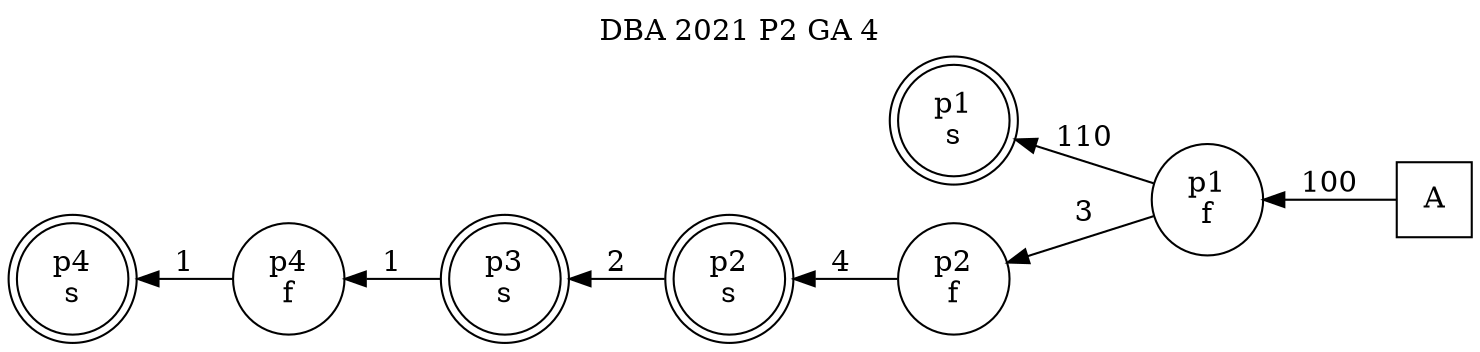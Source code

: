 digraph DBA_2021_P2_GA_4_GOOD {
labelloc="tl"
label= " DBA 2021 P2 GA 4 "
rankdir="RL";
"A" [shape="square" label="A"]
"p1_f" [shape="circle" label="p1
f"]
"p1_s" [shape="doublecircle" label="p1
s"]
"p2_f" [shape="circle" label="p2
f"]
"p2_s" [shape="doublecircle" label="p2
s"]
"p3_s" [shape="doublecircle" label="p3
s"]
"p4_f" [shape="circle" label="p4
f"]
"p4_s" [shape="doublecircle" label="p4
s"]
"A" -> "p1_f" [ label=100]
"p1_f" -> "p1_s" [ label=110]
"p1_f" -> "p2_f" [ label=3]
"p2_f" -> "p2_s" [ label=4]
"p2_s" -> "p3_s" [ label=2]
"p3_s" -> "p4_f" [ label=1]
"p4_f" -> "p4_s" [ label=1]
}
